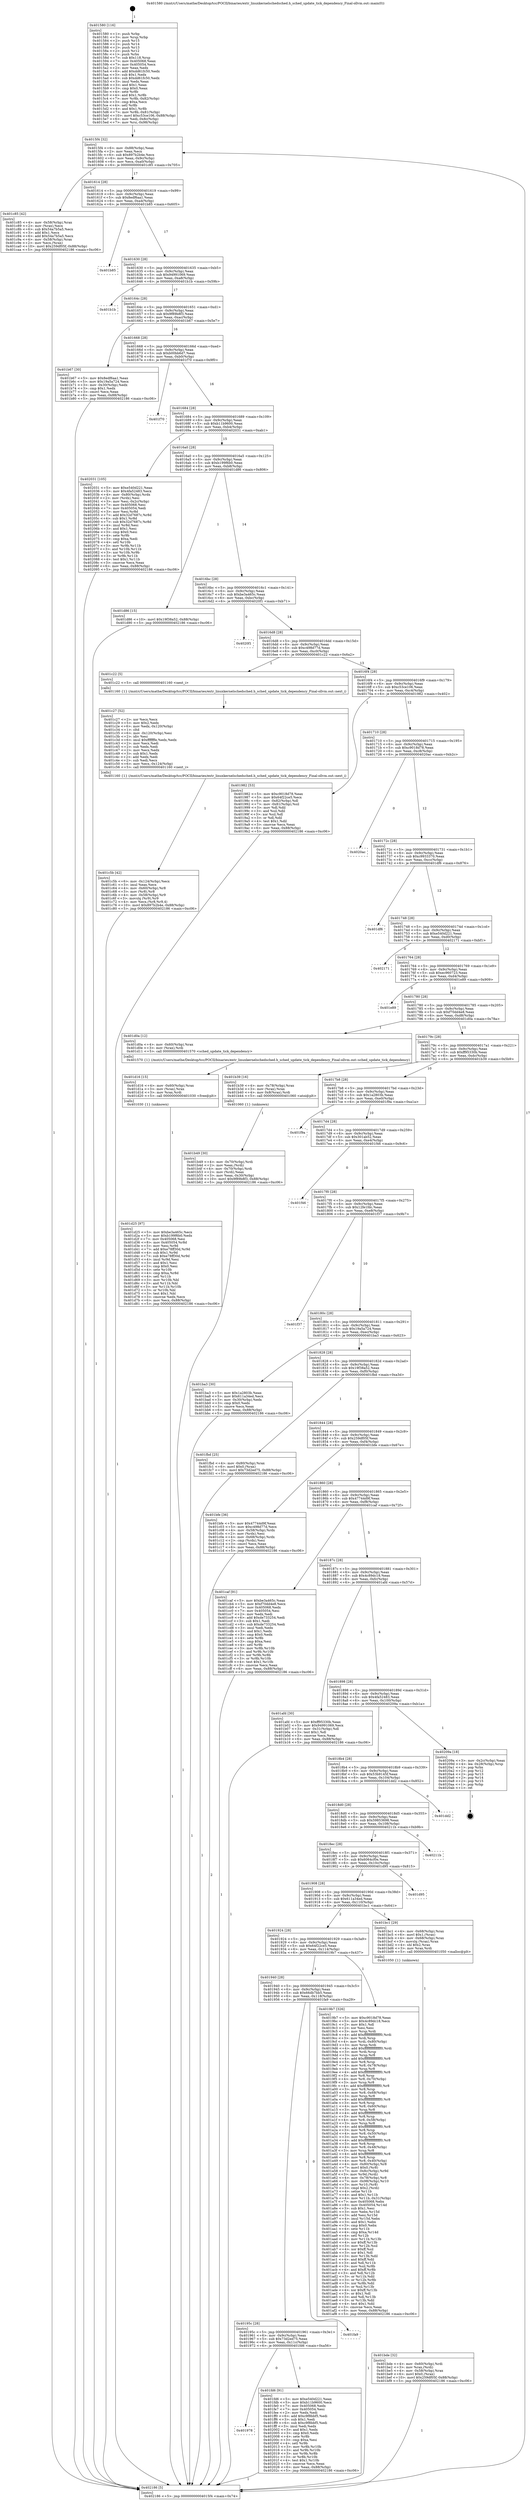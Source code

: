 digraph "0x401580" {
  label = "0x401580 (/mnt/c/Users/mathe/Desktop/tcc/POCII/binaries/extr_linuxkernelschedsched.h_sched_update_tick_dependency_Final-ollvm.out::main(0))"
  labelloc = "t"
  node[shape=record]

  Entry [label="",width=0.3,height=0.3,shape=circle,fillcolor=black,style=filled]
  "0x4015f4" [label="{
     0x4015f4 [32]\l
     | [instrs]\l
     &nbsp;&nbsp;0x4015f4 \<+6\>: mov -0x88(%rbp),%eax\l
     &nbsp;&nbsp;0x4015fa \<+2\>: mov %eax,%ecx\l
     &nbsp;&nbsp;0x4015fc \<+6\>: sub $0x897b2b4e,%ecx\l
     &nbsp;&nbsp;0x401602 \<+6\>: mov %eax,-0x9c(%rbp)\l
     &nbsp;&nbsp;0x401608 \<+6\>: mov %ecx,-0xa0(%rbp)\l
     &nbsp;&nbsp;0x40160e \<+6\>: je 0000000000401c85 \<main+0x705\>\l
  }"]
  "0x401c85" [label="{
     0x401c85 [42]\l
     | [instrs]\l
     &nbsp;&nbsp;0x401c85 \<+4\>: mov -0x58(%rbp),%rax\l
     &nbsp;&nbsp;0x401c89 \<+2\>: mov (%rax),%ecx\l
     &nbsp;&nbsp;0x401c8b \<+6\>: sub $0x54a7b5a5,%ecx\l
     &nbsp;&nbsp;0x401c91 \<+3\>: add $0x1,%ecx\l
     &nbsp;&nbsp;0x401c94 \<+6\>: add $0x54a7b5a5,%ecx\l
     &nbsp;&nbsp;0x401c9a \<+4\>: mov -0x58(%rbp),%rax\l
     &nbsp;&nbsp;0x401c9e \<+2\>: mov %ecx,(%rax)\l
     &nbsp;&nbsp;0x401ca0 \<+10\>: movl $0x259df05f,-0x88(%rbp)\l
     &nbsp;&nbsp;0x401caa \<+5\>: jmp 0000000000402186 \<main+0xc06\>\l
  }"]
  "0x401614" [label="{
     0x401614 [28]\l
     | [instrs]\l
     &nbsp;&nbsp;0x401614 \<+5\>: jmp 0000000000401619 \<main+0x99\>\l
     &nbsp;&nbsp;0x401619 \<+6\>: mov -0x9c(%rbp),%eax\l
     &nbsp;&nbsp;0x40161f \<+5\>: sub $0x8edf6aa1,%eax\l
     &nbsp;&nbsp;0x401624 \<+6\>: mov %eax,-0xa4(%rbp)\l
     &nbsp;&nbsp;0x40162a \<+6\>: je 0000000000401b85 \<main+0x605\>\l
  }"]
  Exit [label="",width=0.3,height=0.3,shape=circle,fillcolor=black,style=filled,peripheries=2]
  "0x401b85" [label="{
     0x401b85\l
  }", style=dashed]
  "0x401630" [label="{
     0x401630 [28]\l
     | [instrs]\l
     &nbsp;&nbsp;0x401630 \<+5\>: jmp 0000000000401635 \<main+0xb5\>\l
     &nbsp;&nbsp;0x401635 \<+6\>: mov -0x9c(%rbp),%eax\l
     &nbsp;&nbsp;0x40163b \<+5\>: sub $0x94991069,%eax\l
     &nbsp;&nbsp;0x401640 \<+6\>: mov %eax,-0xa8(%rbp)\l
     &nbsp;&nbsp;0x401646 \<+6\>: je 0000000000401b1b \<main+0x59b\>\l
  }"]
  "0x401978" [label="{
     0x401978\l
  }", style=dashed]
  "0x401b1b" [label="{
     0x401b1b\l
  }", style=dashed]
  "0x40164c" [label="{
     0x40164c [28]\l
     | [instrs]\l
     &nbsp;&nbsp;0x40164c \<+5\>: jmp 0000000000401651 \<main+0xd1\>\l
     &nbsp;&nbsp;0x401651 \<+6\>: mov -0x9c(%rbp),%eax\l
     &nbsp;&nbsp;0x401657 \<+5\>: sub $0x9f89b8f3,%eax\l
     &nbsp;&nbsp;0x40165c \<+6\>: mov %eax,-0xac(%rbp)\l
     &nbsp;&nbsp;0x401662 \<+6\>: je 0000000000401b67 \<main+0x5e7\>\l
  }"]
  "0x401fd6" [label="{
     0x401fd6 [91]\l
     | [instrs]\l
     &nbsp;&nbsp;0x401fd6 \<+5\>: mov $0xe540d221,%eax\l
     &nbsp;&nbsp;0x401fdb \<+5\>: mov $0xb11b9600,%ecx\l
     &nbsp;&nbsp;0x401fe0 \<+7\>: mov 0x405068,%edx\l
     &nbsp;&nbsp;0x401fe7 \<+7\>: mov 0x405054,%esi\l
     &nbsp;&nbsp;0x401fee \<+2\>: mov %edx,%edi\l
     &nbsp;&nbsp;0x401ff0 \<+6\>: add $0xc9f8bbf5,%edi\l
     &nbsp;&nbsp;0x401ff6 \<+3\>: sub $0x1,%edi\l
     &nbsp;&nbsp;0x401ff9 \<+6\>: sub $0xc9f8bbf5,%edi\l
     &nbsp;&nbsp;0x401fff \<+3\>: imul %edi,%edx\l
     &nbsp;&nbsp;0x402002 \<+3\>: and $0x1,%edx\l
     &nbsp;&nbsp;0x402005 \<+3\>: cmp $0x0,%edx\l
     &nbsp;&nbsp;0x402008 \<+4\>: sete %r8b\l
     &nbsp;&nbsp;0x40200c \<+3\>: cmp $0xa,%esi\l
     &nbsp;&nbsp;0x40200f \<+4\>: setl %r9b\l
     &nbsp;&nbsp;0x402013 \<+3\>: mov %r8b,%r10b\l
     &nbsp;&nbsp;0x402016 \<+3\>: and %r9b,%r10b\l
     &nbsp;&nbsp;0x402019 \<+3\>: xor %r9b,%r8b\l
     &nbsp;&nbsp;0x40201c \<+3\>: or %r8b,%r10b\l
     &nbsp;&nbsp;0x40201f \<+4\>: test $0x1,%r10b\l
     &nbsp;&nbsp;0x402023 \<+3\>: cmovne %ecx,%eax\l
     &nbsp;&nbsp;0x402026 \<+6\>: mov %eax,-0x88(%rbp)\l
     &nbsp;&nbsp;0x40202c \<+5\>: jmp 0000000000402186 \<main+0xc06\>\l
  }"]
  "0x401b67" [label="{
     0x401b67 [30]\l
     | [instrs]\l
     &nbsp;&nbsp;0x401b67 \<+5\>: mov $0x8edf6aa1,%eax\l
     &nbsp;&nbsp;0x401b6c \<+5\>: mov $0x19a5a724,%ecx\l
     &nbsp;&nbsp;0x401b71 \<+3\>: mov -0x30(%rbp),%edx\l
     &nbsp;&nbsp;0x401b74 \<+3\>: cmp $0x1,%edx\l
     &nbsp;&nbsp;0x401b77 \<+3\>: cmovl %ecx,%eax\l
     &nbsp;&nbsp;0x401b7a \<+6\>: mov %eax,-0x88(%rbp)\l
     &nbsp;&nbsp;0x401b80 \<+5\>: jmp 0000000000402186 \<main+0xc06\>\l
  }"]
  "0x401668" [label="{
     0x401668 [28]\l
     | [instrs]\l
     &nbsp;&nbsp;0x401668 \<+5\>: jmp 000000000040166d \<main+0xed\>\l
     &nbsp;&nbsp;0x40166d \<+6\>: mov -0x9c(%rbp),%eax\l
     &nbsp;&nbsp;0x401673 \<+5\>: sub $0xb00bb6d7,%eax\l
     &nbsp;&nbsp;0x401678 \<+6\>: mov %eax,-0xb0(%rbp)\l
     &nbsp;&nbsp;0x40167e \<+6\>: je 0000000000401f70 \<main+0x9f0\>\l
  }"]
  "0x40195c" [label="{
     0x40195c [28]\l
     | [instrs]\l
     &nbsp;&nbsp;0x40195c \<+5\>: jmp 0000000000401961 \<main+0x3e1\>\l
     &nbsp;&nbsp;0x401961 \<+6\>: mov -0x9c(%rbp),%eax\l
     &nbsp;&nbsp;0x401967 \<+5\>: sub $0x73d2ed75,%eax\l
     &nbsp;&nbsp;0x40196c \<+6\>: mov %eax,-0x11c(%rbp)\l
     &nbsp;&nbsp;0x401972 \<+6\>: je 0000000000401fd6 \<main+0xa56\>\l
  }"]
  "0x401f70" [label="{
     0x401f70\l
  }", style=dashed]
  "0x401684" [label="{
     0x401684 [28]\l
     | [instrs]\l
     &nbsp;&nbsp;0x401684 \<+5\>: jmp 0000000000401689 \<main+0x109\>\l
     &nbsp;&nbsp;0x401689 \<+6\>: mov -0x9c(%rbp),%eax\l
     &nbsp;&nbsp;0x40168f \<+5\>: sub $0xb11b9600,%eax\l
     &nbsp;&nbsp;0x401694 \<+6\>: mov %eax,-0xb4(%rbp)\l
     &nbsp;&nbsp;0x40169a \<+6\>: je 0000000000402031 \<main+0xab1\>\l
  }"]
  "0x401fa9" [label="{
     0x401fa9\l
  }", style=dashed]
  "0x402031" [label="{
     0x402031 [105]\l
     | [instrs]\l
     &nbsp;&nbsp;0x402031 \<+5\>: mov $0xe540d221,%eax\l
     &nbsp;&nbsp;0x402036 \<+5\>: mov $0x4fa52483,%ecx\l
     &nbsp;&nbsp;0x40203b \<+4\>: mov -0x80(%rbp),%rdx\l
     &nbsp;&nbsp;0x40203f \<+2\>: mov (%rdx),%esi\l
     &nbsp;&nbsp;0x402041 \<+3\>: mov %esi,-0x2c(%rbp)\l
     &nbsp;&nbsp;0x402044 \<+7\>: mov 0x405068,%esi\l
     &nbsp;&nbsp;0x40204b \<+7\>: mov 0x405054,%edi\l
     &nbsp;&nbsp;0x402052 \<+3\>: mov %esi,%r8d\l
     &nbsp;&nbsp;0x402055 \<+7\>: add $0x32d7687c,%r8d\l
     &nbsp;&nbsp;0x40205c \<+4\>: sub $0x1,%r8d\l
     &nbsp;&nbsp;0x402060 \<+7\>: sub $0x32d7687c,%r8d\l
     &nbsp;&nbsp;0x402067 \<+4\>: imul %r8d,%esi\l
     &nbsp;&nbsp;0x40206b \<+3\>: and $0x1,%esi\l
     &nbsp;&nbsp;0x40206e \<+3\>: cmp $0x0,%esi\l
     &nbsp;&nbsp;0x402071 \<+4\>: sete %r9b\l
     &nbsp;&nbsp;0x402075 \<+3\>: cmp $0xa,%edi\l
     &nbsp;&nbsp;0x402078 \<+4\>: setl %r10b\l
     &nbsp;&nbsp;0x40207c \<+3\>: mov %r9b,%r11b\l
     &nbsp;&nbsp;0x40207f \<+3\>: and %r10b,%r11b\l
     &nbsp;&nbsp;0x402082 \<+3\>: xor %r10b,%r9b\l
     &nbsp;&nbsp;0x402085 \<+3\>: or %r9b,%r11b\l
     &nbsp;&nbsp;0x402088 \<+4\>: test $0x1,%r11b\l
     &nbsp;&nbsp;0x40208c \<+3\>: cmovne %ecx,%eax\l
     &nbsp;&nbsp;0x40208f \<+6\>: mov %eax,-0x88(%rbp)\l
     &nbsp;&nbsp;0x402095 \<+5\>: jmp 0000000000402186 \<main+0xc06\>\l
  }"]
  "0x4016a0" [label="{
     0x4016a0 [28]\l
     | [instrs]\l
     &nbsp;&nbsp;0x4016a0 \<+5\>: jmp 00000000004016a5 \<main+0x125\>\l
     &nbsp;&nbsp;0x4016a5 \<+6\>: mov -0x9c(%rbp),%eax\l
     &nbsp;&nbsp;0x4016ab \<+5\>: sub $0xb199f6b0,%eax\l
     &nbsp;&nbsp;0x4016b0 \<+6\>: mov %eax,-0xb8(%rbp)\l
     &nbsp;&nbsp;0x4016b6 \<+6\>: je 0000000000401d86 \<main+0x806\>\l
  }"]
  "0x401d25" [label="{
     0x401d25 [97]\l
     | [instrs]\l
     &nbsp;&nbsp;0x401d25 \<+5\>: mov $0xbe3a465c,%ecx\l
     &nbsp;&nbsp;0x401d2a \<+5\>: mov $0xb199f6b0,%edx\l
     &nbsp;&nbsp;0x401d2f \<+7\>: mov 0x405068,%esi\l
     &nbsp;&nbsp;0x401d36 \<+8\>: mov 0x405054,%r8d\l
     &nbsp;&nbsp;0x401d3e \<+3\>: mov %esi,%r9d\l
     &nbsp;&nbsp;0x401d41 \<+7\>: add $0xe78ff30d,%r9d\l
     &nbsp;&nbsp;0x401d48 \<+4\>: sub $0x1,%r9d\l
     &nbsp;&nbsp;0x401d4c \<+7\>: sub $0xe78ff30d,%r9d\l
     &nbsp;&nbsp;0x401d53 \<+4\>: imul %r9d,%esi\l
     &nbsp;&nbsp;0x401d57 \<+3\>: and $0x1,%esi\l
     &nbsp;&nbsp;0x401d5a \<+3\>: cmp $0x0,%esi\l
     &nbsp;&nbsp;0x401d5d \<+4\>: sete %r10b\l
     &nbsp;&nbsp;0x401d61 \<+4\>: cmp $0xa,%r8d\l
     &nbsp;&nbsp;0x401d65 \<+4\>: setl %r11b\l
     &nbsp;&nbsp;0x401d69 \<+3\>: mov %r10b,%bl\l
     &nbsp;&nbsp;0x401d6c \<+3\>: and %r11b,%bl\l
     &nbsp;&nbsp;0x401d6f \<+3\>: xor %r11b,%r10b\l
     &nbsp;&nbsp;0x401d72 \<+3\>: or %r10b,%bl\l
     &nbsp;&nbsp;0x401d75 \<+3\>: test $0x1,%bl\l
     &nbsp;&nbsp;0x401d78 \<+3\>: cmovne %edx,%ecx\l
     &nbsp;&nbsp;0x401d7b \<+6\>: mov %ecx,-0x88(%rbp)\l
     &nbsp;&nbsp;0x401d81 \<+5\>: jmp 0000000000402186 \<main+0xc06\>\l
  }"]
  "0x401d86" [label="{
     0x401d86 [15]\l
     | [instrs]\l
     &nbsp;&nbsp;0x401d86 \<+10\>: movl $0x19f38a52,-0x88(%rbp)\l
     &nbsp;&nbsp;0x401d90 \<+5\>: jmp 0000000000402186 \<main+0xc06\>\l
  }"]
  "0x4016bc" [label="{
     0x4016bc [28]\l
     | [instrs]\l
     &nbsp;&nbsp;0x4016bc \<+5\>: jmp 00000000004016c1 \<main+0x141\>\l
     &nbsp;&nbsp;0x4016c1 \<+6\>: mov -0x9c(%rbp),%eax\l
     &nbsp;&nbsp;0x4016c7 \<+5\>: sub $0xbe3a465c,%eax\l
     &nbsp;&nbsp;0x4016cc \<+6\>: mov %eax,-0xbc(%rbp)\l
     &nbsp;&nbsp;0x4016d2 \<+6\>: je 00000000004020f1 \<main+0xb71\>\l
  }"]
  "0x401d16" [label="{
     0x401d16 [15]\l
     | [instrs]\l
     &nbsp;&nbsp;0x401d16 \<+4\>: mov -0x60(%rbp),%rax\l
     &nbsp;&nbsp;0x401d1a \<+3\>: mov (%rax),%rax\l
     &nbsp;&nbsp;0x401d1d \<+3\>: mov %rax,%rdi\l
     &nbsp;&nbsp;0x401d20 \<+5\>: call 0000000000401030 \<free@plt\>\l
     | [calls]\l
     &nbsp;&nbsp;0x401030 \{1\} (unknown)\l
  }"]
  "0x4020f1" [label="{
     0x4020f1\l
  }", style=dashed]
  "0x4016d8" [label="{
     0x4016d8 [28]\l
     | [instrs]\l
     &nbsp;&nbsp;0x4016d8 \<+5\>: jmp 00000000004016dd \<main+0x15d\>\l
     &nbsp;&nbsp;0x4016dd \<+6\>: mov -0x9c(%rbp),%eax\l
     &nbsp;&nbsp;0x4016e3 \<+5\>: sub $0xc498d77d,%eax\l
     &nbsp;&nbsp;0x4016e8 \<+6\>: mov %eax,-0xc0(%rbp)\l
     &nbsp;&nbsp;0x4016ee \<+6\>: je 0000000000401c22 \<main+0x6a2\>\l
  }"]
  "0x401c5b" [label="{
     0x401c5b [42]\l
     | [instrs]\l
     &nbsp;&nbsp;0x401c5b \<+6\>: mov -0x124(%rbp),%ecx\l
     &nbsp;&nbsp;0x401c61 \<+3\>: imul %eax,%ecx\l
     &nbsp;&nbsp;0x401c64 \<+4\>: mov -0x60(%rbp),%r8\l
     &nbsp;&nbsp;0x401c68 \<+3\>: mov (%r8),%r8\l
     &nbsp;&nbsp;0x401c6b \<+4\>: mov -0x58(%rbp),%r9\l
     &nbsp;&nbsp;0x401c6f \<+3\>: movslq (%r9),%r9\l
     &nbsp;&nbsp;0x401c72 \<+4\>: mov %ecx,(%r8,%r9,4)\l
     &nbsp;&nbsp;0x401c76 \<+10\>: movl $0x897b2b4e,-0x88(%rbp)\l
     &nbsp;&nbsp;0x401c80 \<+5\>: jmp 0000000000402186 \<main+0xc06\>\l
  }"]
  "0x401c22" [label="{
     0x401c22 [5]\l
     | [instrs]\l
     &nbsp;&nbsp;0x401c22 \<+5\>: call 0000000000401160 \<next_i\>\l
     | [calls]\l
     &nbsp;&nbsp;0x401160 \{1\} (/mnt/c/Users/mathe/Desktop/tcc/POCII/binaries/extr_linuxkernelschedsched.h_sched_update_tick_dependency_Final-ollvm.out::next_i)\l
  }"]
  "0x4016f4" [label="{
     0x4016f4 [28]\l
     | [instrs]\l
     &nbsp;&nbsp;0x4016f4 \<+5\>: jmp 00000000004016f9 \<main+0x179\>\l
     &nbsp;&nbsp;0x4016f9 \<+6\>: mov -0x9c(%rbp),%eax\l
     &nbsp;&nbsp;0x4016ff \<+5\>: sub $0xc53ce106,%eax\l
     &nbsp;&nbsp;0x401704 \<+6\>: mov %eax,-0xc4(%rbp)\l
     &nbsp;&nbsp;0x40170a \<+6\>: je 0000000000401982 \<main+0x402\>\l
  }"]
  "0x401c27" [label="{
     0x401c27 [52]\l
     | [instrs]\l
     &nbsp;&nbsp;0x401c27 \<+2\>: xor %ecx,%ecx\l
     &nbsp;&nbsp;0x401c29 \<+5\>: mov $0x2,%edx\l
     &nbsp;&nbsp;0x401c2e \<+6\>: mov %edx,-0x120(%rbp)\l
     &nbsp;&nbsp;0x401c34 \<+1\>: cltd\l
     &nbsp;&nbsp;0x401c35 \<+6\>: mov -0x120(%rbp),%esi\l
     &nbsp;&nbsp;0x401c3b \<+2\>: idiv %esi\l
     &nbsp;&nbsp;0x401c3d \<+6\>: imul $0xfffffffe,%edx,%edx\l
     &nbsp;&nbsp;0x401c43 \<+2\>: mov %ecx,%edi\l
     &nbsp;&nbsp;0x401c45 \<+2\>: sub %edx,%edi\l
     &nbsp;&nbsp;0x401c47 \<+2\>: mov %ecx,%edx\l
     &nbsp;&nbsp;0x401c49 \<+3\>: sub $0x1,%edx\l
     &nbsp;&nbsp;0x401c4c \<+2\>: add %edx,%edi\l
     &nbsp;&nbsp;0x401c4e \<+2\>: sub %edi,%ecx\l
     &nbsp;&nbsp;0x401c50 \<+6\>: mov %ecx,-0x124(%rbp)\l
     &nbsp;&nbsp;0x401c56 \<+5\>: call 0000000000401160 \<next_i\>\l
     | [calls]\l
     &nbsp;&nbsp;0x401160 \{1\} (/mnt/c/Users/mathe/Desktop/tcc/POCII/binaries/extr_linuxkernelschedsched.h_sched_update_tick_dependency_Final-ollvm.out::next_i)\l
  }"]
  "0x401982" [label="{
     0x401982 [53]\l
     | [instrs]\l
     &nbsp;&nbsp;0x401982 \<+5\>: mov $0xc9018d78,%eax\l
     &nbsp;&nbsp;0x401987 \<+5\>: mov $0x64f22ce5,%ecx\l
     &nbsp;&nbsp;0x40198c \<+6\>: mov -0x82(%rbp),%dl\l
     &nbsp;&nbsp;0x401992 \<+7\>: mov -0x81(%rbp),%sil\l
     &nbsp;&nbsp;0x401999 \<+3\>: mov %dl,%dil\l
     &nbsp;&nbsp;0x40199c \<+3\>: and %sil,%dil\l
     &nbsp;&nbsp;0x40199f \<+3\>: xor %sil,%dl\l
     &nbsp;&nbsp;0x4019a2 \<+3\>: or %dl,%dil\l
     &nbsp;&nbsp;0x4019a5 \<+4\>: test $0x1,%dil\l
     &nbsp;&nbsp;0x4019a9 \<+3\>: cmovne %ecx,%eax\l
     &nbsp;&nbsp;0x4019ac \<+6\>: mov %eax,-0x88(%rbp)\l
     &nbsp;&nbsp;0x4019b2 \<+5\>: jmp 0000000000402186 \<main+0xc06\>\l
  }"]
  "0x401710" [label="{
     0x401710 [28]\l
     | [instrs]\l
     &nbsp;&nbsp;0x401710 \<+5\>: jmp 0000000000401715 \<main+0x195\>\l
     &nbsp;&nbsp;0x401715 \<+6\>: mov -0x9c(%rbp),%eax\l
     &nbsp;&nbsp;0x40171b \<+5\>: sub $0xc9018d78,%eax\l
     &nbsp;&nbsp;0x401720 \<+6\>: mov %eax,-0xc8(%rbp)\l
     &nbsp;&nbsp;0x401726 \<+6\>: je 00000000004020ac \<main+0xb2c\>\l
  }"]
  "0x402186" [label="{
     0x402186 [5]\l
     | [instrs]\l
     &nbsp;&nbsp;0x402186 \<+5\>: jmp 00000000004015f4 \<main+0x74\>\l
  }"]
  "0x401580" [label="{
     0x401580 [116]\l
     | [instrs]\l
     &nbsp;&nbsp;0x401580 \<+1\>: push %rbp\l
     &nbsp;&nbsp;0x401581 \<+3\>: mov %rsp,%rbp\l
     &nbsp;&nbsp;0x401584 \<+2\>: push %r15\l
     &nbsp;&nbsp;0x401586 \<+2\>: push %r14\l
     &nbsp;&nbsp;0x401588 \<+2\>: push %r13\l
     &nbsp;&nbsp;0x40158a \<+2\>: push %r12\l
     &nbsp;&nbsp;0x40158c \<+1\>: push %rbx\l
     &nbsp;&nbsp;0x40158d \<+7\>: sub $0x118,%rsp\l
     &nbsp;&nbsp;0x401594 \<+7\>: mov 0x405068,%eax\l
     &nbsp;&nbsp;0x40159b \<+7\>: mov 0x405054,%ecx\l
     &nbsp;&nbsp;0x4015a2 \<+2\>: mov %eax,%edx\l
     &nbsp;&nbsp;0x4015a4 \<+6\>: add $0xdd61fc50,%edx\l
     &nbsp;&nbsp;0x4015aa \<+3\>: sub $0x1,%edx\l
     &nbsp;&nbsp;0x4015ad \<+6\>: sub $0xdd61fc50,%edx\l
     &nbsp;&nbsp;0x4015b3 \<+3\>: imul %edx,%eax\l
     &nbsp;&nbsp;0x4015b6 \<+3\>: and $0x1,%eax\l
     &nbsp;&nbsp;0x4015b9 \<+3\>: cmp $0x0,%eax\l
     &nbsp;&nbsp;0x4015bc \<+4\>: sete %r8b\l
     &nbsp;&nbsp;0x4015c0 \<+4\>: and $0x1,%r8b\l
     &nbsp;&nbsp;0x4015c4 \<+7\>: mov %r8b,-0x82(%rbp)\l
     &nbsp;&nbsp;0x4015cb \<+3\>: cmp $0xa,%ecx\l
     &nbsp;&nbsp;0x4015ce \<+4\>: setl %r8b\l
     &nbsp;&nbsp;0x4015d2 \<+4\>: and $0x1,%r8b\l
     &nbsp;&nbsp;0x4015d6 \<+7\>: mov %r8b,-0x81(%rbp)\l
     &nbsp;&nbsp;0x4015dd \<+10\>: movl $0xc53ce106,-0x88(%rbp)\l
     &nbsp;&nbsp;0x4015e7 \<+6\>: mov %edi,-0x8c(%rbp)\l
     &nbsp;&nbsp;0x4015ed \<+7\>: mov %rsi,-0x98(%rbp)\l
  }"]
  "0x401bde" [label="{
     0x401bde [32]\l
     | [instrs]\l
     &nbsp;&nbsp;0x401bde \<+4\>: mov -0x60(%rbp),%rdi\l
     &nbsp;&nbsp;0x401be2 \<+3\>: mov %rax,(%rdi)\l
     &nbsp;&nbsp;0x401be5 \<+4\>: mov -0x58(%rbp),%rax\l
     &nbsp;&nbsp;0x401be9 \<+6\>: movl $0x0,(%rax)\l
     &nbsp;&nbsp;0x401bef \<+10\>: movl $0x259df05f,-0x88(%rbp)\l
     &nbsp;&nbsp;0x401bf9 \<+5\>: jmp 0000000000402186 \<main+0xc06\>\l
  }"]
  "0x4020ac" [label="{
     0x4020ac\l
  }", style=dashed]
  "0x40172c" [label="{
     0x40172c [28]\l
     | [instrs]\l
     &nbsp;&nbsp;0x40172c \<+5\>: jmp 0000000000401731 \<main+0x1b1\>\l
     &nbsp;&nbsp;0x401731 \<+6\>: mov -0x9c(%rbp),%eax\l
     &nbsp;&nbsp;0x401737 \<+5\>: sub $0xc9933370,%eax\l
     &nbsp;&nbsp;0x40173c \<+6\>: mov %eax,-0xcc(%rbp)\l
     &nbsp;&nbsp;0x401742 \<+6\>: je 0000000000401df6 \<main+0x876\>\l
  }"]
  "0x401b49" [label="{
     0x401b49 [30]\l
     | [instrs]\l
     &nbsp;&nbsp;0x401b49 \<+4\>: mov -0x70(%rbp),%rdi\l
     &nbsp;&nbsp;0x401b4d \<+2\>: mov %eax,(%rdi)\l
     &nbsp;&nbsp;0x401b4f \<+4\>: mov -0x70(%rbp),%rdi\l
     &nbsp;&nbsp;0x401b53 \<+2\>: mov (%rdi),%eax\l
     &nbsp;&nbsp;0x401b55 \<+3\>: mov %eax,-0x30(%rbp)\l
     &nbsp;&nbsp;0x401b58 \<+10\>: movl $0x9f89b8f3,-0x88(%rbp)\l
     &nbsp;&nbsp;0x401b62 \<+5\>: jmp 0000000000402186 \<main+0xc06\>\l
  }"]
  "0x401df6" [label="{
     0x401df6\l
  }", style=dashed]
  "0x401748" [label="{
     0x401748 [28]\l
     | [instrs]\l
     &nbsp;&nbsp;0x401748 \<+5\>: jmp 000000000040174d \<main+0x1cd\>\l
     &nbsp;&nbsp;0x40174d \<+6\>: mov -0x9c(%rbp),%eax\l
     &nbsp;&nbsp;0x401753 \<+5\>: sub $0xe540d221,%eax\l
     &nbsp;&nbsp;0x401758 \<+6\>: mov %eax,-0xd0(%rbp)\l
     &nbsp;&nbsp;0x40175e \<+6\>: je 0000000000402171 \<main+0xbf1\>\l
  }"]
  "0x401940" [label="{
     0x401940 [28]\l
     | [instrs]\l
     &nbsp;&nbsp;0x401940 \<+5\>: jmp 0000000000401945 \<main+0x3c5\>\l
     &nbsp;&nbsp;0x401945 \<+6\>: mov -0x9c(%rbp),%eax\l
     &nbsp;&nbsp;0x40194b \<+5\>: sub $0x66db7bb5,%eax\l
     &nbsp;&nbsp;0x401950 \<+6\>: mov %eax,-0x118(%rbp)\l
     &nbsp;&nbsp;0x401956 \<+6\>: je 0000000000401fa9 \<main+0xa29\>\l
  }"]
  "0x402171" [label="{
     0x402171\l
  }", style=dashed]
  "0x401764" [label="{
     0x401764 [28]\l
     | [instrs]\l
     &nbsp;&nbsp;0x401764 \<+5\>: jmp 0000000000401769 \<main+0x1e9\>\l
     &nbsp;&nbsp;0x401769 \<+6\>: mov -0x9c(%rbp),%eax\l
     &nbsp;&nbsp;0x40176f \<+5\>: sub $0xec960723,%eax\l
     &nbsp;&nbsp;0x401774 \<+6\>: mov %eax,-0xd4(%rbp)\l
     &nbsp;&nbsp;0x40177a \<+6\>: je 0000000000401e89 \<main+0x909\>\l
  }"]
  "0x4019b7" [label="{
     0x4019b7 [326]\l
     | [instrs]\l
     &nbsp;&nbsp;0x4019b7 \<+5\>: mov $0xc9018d78,%eax\l
     &nbsp;&nbsp;0x4019bc \<+5\>: mov $0x4c89dc18,%ecx\l
     &nbsp;&nbsp;0x4019c1 \<+2\>: mov $0x1,%dl\l
     &nbsp;&nbsp;0x4019c3 \<+2\>: xor %esi,%esi\l
     &nbsp;&nbsp;0x4019c5 \<+3\>: mov %rsp,%rdi\l
     &nbsp;&nbsp;0x4019c8 \<+4\>: add $0xfffffffffffffff0,%rdi\l
     &nbsp;&nbsp;0x4019cc \<+3\>: mov %rdi,%rsp\l
     &nbsp;&nbsp;0x4019cf \<+4\>: mov %rdi,-0x80(%rbp)\l
     &nbsp;&nbsp;0x4019d3 \<+3\>: mov %rsp,%rdi\l
     &nbsp;&nbsp;0x4019d6 \<+4\>: add $0xfffffffffffffff0,%rdi\l
     &nbsp;&nbsp;0x4019da \<+3\>: mov %rdi,%rsp\l
     &nbsp;&nbsp;0x4019dd \<+3\>: mov %rsp,%r8\l
     &nbsp;&nbsp;0x4019e0 \<+4\>: add $0xfffffffffffffff0,%r8\l
     &nbsp;&nbsp;0x4019e4 \<+3\>: mov %r8,%rsp\l
     &nbsp;&nbsp;0x4019e7 \<+4\>: mov %r8,-0x78(%rbp)\l
     &nbsp;&nbsp;0x4019eb \<+3\>: mov %rsp,%r8\l
     &nbsp;&nbsp;0x4019ee \<+4\>: add $0xfffffffffffffff0,%r8\l
     &nbsp;&nbsp;0x4019f2 \<+3\>: mov %r8,%rsp\l
     &nbsp;&nbsp;0x4019f5 \<+4\>: mov %r8,-0x70(%rbp)\l
     &nbsp;&nbsp;0x4019f9 \<+3\>: mov %rsp,%r8\l
     &nbsp;&nbsp;0x4019fc \<+4\>: add $0xfffffffffffffff0,%r8\l
     &nbsp;&nbsp;0x401a00 \<+3\>: mov %r8,%rsp\l
     &nbsp;&nbsp;0x401a03 \<+4\>: mov %r8,-0x68(%rbp)\l
     &nbsp;&nbsp;0x401a07 \<+3\>: mov %rsp,%r8\l
     &nbsp;&nbsp;0x401a0a \<+4\>: add $0xfffffffffffffff0,%r8\l
     &nbsp;&nbsp;0x401a0e \<+3\>: mov %r8,%rsp\l
     &nbsp;&nbsp;0x401a11 \<+4\>: mov %r8,-0x60(%rbp)\l
     &nbsp;&nbsp;0x401a15 \<+3\>: mov %rsp,%r8\l
     &nbsp;&nbsp;0x401a18 \<+4\>: add $0xfffffffffffffff0,%r8\l
     &nbsp;&nbsp;0x401a1c \<+3\>: mov %r8,%rsp\l
     &nbsp;&nbsp;0x401a1f \<+4\>: mov %r8,-0x58(%rbp)\l
     &nbsp;&nbsp;0x401a23 \<+3\>: mov %rsp,%r8\l
     &nbsp;&nbsp;0x401a26 \<+4\>: add $0xfffffffffffffff0,%r8\l
     &nbsp;&nbsp;0x401a2a \<+3\>: mov %r8,%rsp\l
     &nbsp;&nbsp;0x401a2d \<+4\>: mov %r8,-0x50(%rbp)\l
     &nbsp;&nbsp;0x401a31 \<+3\>: mov %rsp,%r8\l
     &nbsp;&nbsp;0x401a34 \<+4\>: add $0xfffffffffffffff0,%r8\l
     &nbsp;&nbsp;0x401a38 \<+3\>: mov %r8,%rsp\l
     &nbsp;&nbsp;0x401a3b \<+4\>: mov %r8,-0x48(%rbp)\l
     &nbsp;&nbsp;0x401a3f \<+3\>: mov %rsp,%r8\l
     &nbsp;&nbsp;0x401a42 \<+4\>: add $0xfffffffffffffff0,%r8\l
     &nbsp;&nbsp;0x401a46 \<+3\>: mov %r8,%rsp\l
     &nbsp;&nbsp;0x401a49 \<+4\>: mov %r8,-0x40(%rbp)\l
     &nbsp;&nbsp;0x401a4d \<+4\>: mov -0x80(%rbp),%r8\l
     &nbsp;&nbsp;0x401a51 \<+7\>: movl $0x0,(%r8)\l
     &nbsp;&nbsp;0x401a58 \<+7\>: mov -0x8c(%rbp),%r9d\l
     &nbsp;&nbsp;0x401a5f \<+3\>: mov %r9d,(%rdi)\l
     &nbsp;&nbsp;0x401a62 \<+4\>: mov -0x78(%rbp),%r8\l
     &nbsp;&nbsp;0x401a66 \<+7\>: mov -0x98(%rbp),%r10\l
     &nbsp;&nbsp;0x401a6d \<+3\>: mov %r10,(%r8)\l
     &nbsp;&nbsp;0x401a70 \<+3\>: cmpl $0x2,(%rdi)\l
     &nbsp;&nbsp;0x401a73 \<+4\>: setne %r11b\l
     &nbsp;&nbsp;0x401a77 \<+4\>: and $0x1,%r11b\l
     &nbsp;&nbsp;0x401a7b \<+4\>: mov %r11b,-0x31(%rbp)\l
     &nbsp;&nbsp;0x401a7f \<+7\>: mov 0x405068,%ebx\l
     &nbsp;&nbsp;0x401a86 \<+8\>: mov 0x405054,%r14d\l
     &nbsp;&nbsp;0x401a8e \<+3\>: sub $0x1,%esi\l
     &nbsp;&nbsp;0x401a91 \<+3\>: mov %ebx,%r15d\l
     &nbsp;&nbsp;0x401a94 \<+3\>: add %esi,%r15d\l
     &nbsp;&nbsp;0x401a97 \<+4\>: imul %r15d,%ebx\l
     &nbsp;&nbsp;0x401a9b \<+3\>: and $0x1,%ebx\l
     &nbsp;&nbsp;0x401a9e \<+3\>: cmp $0x0,%ebx\l
     &nbsp;&nbsp;0x401aa1 \<+4\>: sete %r11b\l
     &nbsp;&nbsp;0x401aa5 \<+4\>: cmp $0xa,%r14d\l
     &nbsp;&nbsp;0x401aa9 \<+4\>: setl %r12b\l
     &nbsp;&nbsp;0x401aad \<+3\>: mov %r11b,%r13b\l
     &nbsp;&nbsp;0x401ab0 \<+4\>: xor $0xff,%r13b\l
     &nbsp;&nbsp;0x401ab4 \<+3\>: mov %r12b,%sil\l
     &nbsp;&nbsp;0x401ab7 \<+4\>: xor $0xff,%sil\l
     &nbsp;&nbsp;0x401abb \<+3\>: xor $0x1,%dl\l
     &nbsp;&nbsp;0x401abe \<+3\>: mov %r13b,%dil\l
     &nbsp;&nbsp;0x401ac1 \<+4\>: and $0xff,%dil\l
     &nbsp;&nbsp;0x401ac5 \<+3\>: and %dl,%r11b\l
     &nbsp;&nbsp;0x401ac8 \<+3\>: mov %sil,%r8b\l
     &nbsp;&nbsp;0x401acb \<+4\>: and $0xff,%r8b\l
     &nbsp;&nbsp;0x401acf \<+3\>: and %dl,%r12b\l
     &nbsp;&nbsp;0x401ad2 \<+3\>: or %r11b,%dil\l
     &nbsp;&nbsp;0x401ad5 \<+3\>: or %r12b,%r8b\l
     &nbsp;&nbsp;0x401ad8 \<+3\>: xor %r8b,%dil\l
     &nbsp;&nbsp;0x401adb \<+3\>: or %sil,%r13b\l
     &nbsp;&nbsp;0x401ade \<+4\>: xor $0xff,%r13b\l
     &nbsp;&nbsp;0x401ae2 \<+3\>: or $0x1,%dl\l
     &nbsp;&nbsp;0x401ae5 \<+3\>: and %dl,%r13b\l
     &nbsp;&nbsp;0x401ae8 \<+3\>: or %r13b,%dil\l
     &nbsp;&nbsp;0x401aeb \<+4\>: test $0x1,%dil\l
     &nbsp;&nbsp;0x401aef \<+3\>: cmovne %ecx,%eax\l
     &nbsp;&nbsp;0x401af2 \<+6\>: mov %eax,-0x88(%rbp)\l
     &nbsp;&nbsp;0x401af8 \<+5\>: jmp 0000000000402186 \<main+0xc06\>\l
  }"]
  "0x401e89" [label="{
     0x401e89\l
  }", style=dashed]
  "0x401780" [label="{
     0x401780 [28]\l
     | [instrs]\l
     &nbsp;&nbsp;0x401780 \<+5\>: jmp 0000000000401785 \<main+0x205\>\l
     &nbsp;&nbsp;0x401785 \<+6\>: mov -0x9c(%rbp),%eax\l
     &nbsp;&nbsp;0x40178b \<+5\>: sub $0xf70dd4e8,%eax\l
     &nbsp;&nbsp;0x401790 \<+6\>: mov %eax,-0xd8(%rbp)\l
     &nbsp;&nbsp;0x401796 \<+6\>: je 0000000000401d0a \<main+0x78a\>\l
  }"]
  "0x401924" [label="{
     0x401924 [28]\l
     | [instrs]\l
     &nbsp;&nbsp;0x401924 \<+5\>: jmp 0000000000401929 \<main+0x3a9\>\l
     &nbsp;&nbsp;0x401929 \<+6\>: mov -0x9c(%rbp),%eax\l
     &nbsp;&nbsp;0x40192f \<+5\>: sub $0x64f22ce5,%eax\l
     &nbsp;&nbsp;0x401934 \<+6\>: mov %eax,-0x114(%rbp)\l
     &nbsp;&nbsp;0x40193a \<+6\>: je 00000000004019b7 \<main+0x437\>\l
  }"]
  "0x401d0a" [label="{
     0x401d0a [12]\l
     | [instrs]\l
     &nbsp;&nbsp;0x401d0a \<+4\>: mov -0x60(%rbp),%rax\l
     &nbsp;&nbsp;0x401d0e \<+3\>: mov (%rax),%rdi\l
     &nbsp;&nbsp;0x401d11 \<+5\>: call 0000000000401570 \<sched_update_tick_dependency\>\l
     | [calls]\l
     &nbsp;&nbsp;0x401570 \{1\} (/mnt/c/Users/mathe/Desktop/tcc/POCII/binaries/extr_linuxkernelschedsched.h_sched_update_tick_dependency_Final-ollvm.out::sched_update_tick_dependency)\l
  }"]
  "0x40179c" [label="{
     0x40179c [28]\l
     | [instrs]\l
     &nbsp;&nbsp;0x40179c \<+5\>: jmp 00000000004017a1 \<main+0x221\>\l
     &nbsp;&nbsp;0x4017a1 \<+6\>: mov -0x9c(%rbp),%eax\l
     &nbsp;&nbsp;0x4017a7 \<+5\>: sub $0xff95330b,%eax\l
     &nbsp;&nbsp;0x4017ac \<+6\>: mov %eax,-0xdc(%rbp)\l
     &nbsp;&nbsp;0x4017b2 \<+6\>: je 0000000000401b39 \<main+0x5b9\>\l
  }"]
  "0x401bc1" [label="{
     0x401bc1 [29]\l
     | [instrs]\l
     &nbsp;&nbsp;0x401bc1 \<+4\>: mov -0x68(%rbp),%rax\l
     &nbsp;&nbsp;0x401bc5 \<+6\>: movl $0x1,(%rax)\l
     &nbsp;&nbsp;0x401bcb \<+4\>: mov -0x68(%rbp),%rax\l
     &nbsp;&nbsp;0x401bcf \<+3\>: movslq (%rax),%rax\l
     &nbsp;&nbsp;0x401bd2 \<+4\>: shl $0x2,%rax\l
     &nbsp;&nbsp;0x401bd6 \<+3\>: mov %rax,%rdi\l
     &nbsp;&nbsp;0x401bd9 \<+5\>: call 0000000000401050 \<malloc@plt\>\l
     | [calls]\l
     &nbsp;&nbsp;0x401050 \{1\} (unknown)\l
  }"]
  "0x401b39" [label="{
     0x401b39 [16]\l
     | [instrs]\l
     &nbsp;&nbsp;0x401b39 \<+4\>: mov -0x78(%rbp),%rax\l
     &nbsp;&nbsp;0x401b3d \<+3\>: mov (%rax),%rax\l
     &nbsp;&nbsp;0x401b40 \<+4\>: mov 0x8(%rax),%rdi\l
     &nbsp;&nbsp;0x401b44 \<+5\>: call 0000000000401060 \<atoi@plt\>\l
     | [calls]\l
     &nbsp;&nbsp;0x401060 \{1\} (unknown)\l
  }"]
  "0x4017b8" [label="{
     0x4017b8 [28]\l
     | [instrs]\l
     &nbsp;&nbsp;0x4017b8 \<+5\>: jmp 00000000004017bd \<main+0x23d\>\l
     &nbsp;&nbsp;0x4017bd \<+6\>: mov -0x9c(%rbp),%eax\l
     &nbsp;&nbsp;0x4017c3 \<+5\>: sub $0x1a2803b,%eax\l
     &nbsp;&nbsp;0x4017c8 \<+6\>: mov %eax,-0xe0(%rbp)\l
     &nbsp;&nbsp;0x4017ce \<+6\>: je 0000000000401f9a \<main+0xa1a\>\l
  }"]
  "0x401908" [label="{
     0x401908 [28]\l
     | [instrs]\l
     &nbsp;&nbsp;0x401908 \<+5\>: jmp 000000000040190d \<main+0x38d\>\l
     &nbsp;&nbsp;0x40190d \<+6\>: mov -0x9c(%rbp),%eax\l
     &nbsp;&nbsp;0x401913 \<+5\>: sub $0x611a34ed,%eax\l
     &nbsp;&nbsp;0x401918 \<+6\>: mov %eax,-0x110(%rbp)\l
     &nbsp;&nbsp;0x40191e \<+6\>: je 0000000000401bc1 \<main+0x641\>\l
  }"]
  "0x401f9a" [label="{
     0x401f9a\l
  }", style=dashed]
  "0x4017d4" [label="{
     0x4017d4 [28]\l
     | [instrs]\l
     &nbsp;&nbsp;0x4017d4 \<+5\>: jmp 00000000004017d9 \<main+0x259\>\l
     &nbsp;&nbsp;0x4017d9 \<+6\>: mov -0x9c(%rbp),%eax\l
     &nbsp;&nbsp;0x4017df \<+5\>: sub $0x301ab52,%eax\l
     &nbsp;&nbsp;0x4017e4 \<+6\>: mov %eax,-0xe4(%rbp)\l
     &nbsp;&nbsp;0x4017ea \<+6\>: je 0000000000401f46 \<main+0x9c6\>\l
  }"]
  "0x401d95" [label="{
     0x401d95\l
  }", style=dashed]
  "0x401f46" [label="{
     0x401f46\l
  }", style=dashed]
  "0x4017f0" [label="{
     0x4017f0 [28]\l
     | [instrs]\l
     &nbsp;&nbsp;0x4017f0 \<+5\>: jmp 00000000004017f5 \<main+0x275\>\l
     &nbsp;&nbsp;0x4017f5 \<+6\>: mov -0x9c(%rbp),%eax\l
     &nbsp;&nbsp;0x4017fb \<+5\>: sub $0x12fe1fdc,%eax\l
     &nbsp;&nbsp;0x401800 \<+6\>: mov %eax,-0xe8(%rbp)\l
     &nbsp;&nbsp;0x401806 \<+6\>: je 0000000000401f37 \<main+0x9b7\>\l
  }"]
  "0x4018ec" [label="{
     0x4018ec [28]\l
     | [instrs]\l
     &nbsp;&nbsp;0x4018ec \<+5\>: jmp 00000000004018f1 \<main+0x371\>\l
     &nbsp;&nbsp;0x4018f1 \<+6\>: mov -0x9c(%rbp),%eax\l
     &nbsp;&nbsp;0x4018f7 \<+5\>: sub $0x6064cf0e,%eax\l
     &nbsp;&nbsp;0x4018fc \<+6\>: mov %eax,-0x10c(%rbp)\l
     &nbsp;&nbsp;0x401902 \<+6\>: je 0000000000401d95 \<main+0x815\>\l
  }"]
  "0x401f37" [label="{
     0x401f37\l
  }", style=dashed]
  "0x40180c" [label="{
     0x40180c [28]\l
     | [instrs]\l
     &nbsp;&nbsp;0x40180c \<+5\>: jmp 0000000000401811 \<main+0x291\>\l
     &nbsp;&nbsp;0x401811 \<+6\>: mov -0x9c(%rbp),%eax\l
     &nbsp;&nbsp;0x401817 \<+5\>: sub $0x19a5a724,%eax\l
     &nbsp;&nbsp;0x40181c \<+6\>: mov %eax,-0xec(%rbp)\l
     &nbsp;&nbsp;0x401822 \<+6\>: je 0000000000401ba3 \<main+0x623\>\l
  }"]
  "0x40211b" [label="{
     0x40211b\l
  }", style=dashed]
  "0x401ba3" [label="{
     0x401ba3 [30]\l
     | [instrs]\l
     &nbsp;&nbsp;0x401ba3 \<+5\>: mov $0x1a2803b,%eax\l
     &nbsp;&nbsp;0x401ba8 \<+5\>: mov $0x611a34ed,%ecx\l
     &nbsp;&nbsp;0x401bad \<+3\>: mov -0x30(%rbp),%edx\l
     &nbsp;&nbsp;0x401bb0 \<+3\>: cmp $0x0,%edx\l
     &nbsp;&nbsp;0x401bb3 \<+3\>: cmove %ecx,%eax\l
     &nbsp;&nbsp;0x401bb6 \<+6\>: mov %eax,-0x88(%rbp)\l
     &nbsp;&nbsp;0x401bbc \<+5\>: jmp 0000000000402186 \<main+0xc06\>\l
  }"]
  "0x401828" [label="{
     0x401828 [28]\l
     | [instrs]\l
     &nbsp;&nbsp;0x401828 \<+5\>: jmp 000000000040182d \<main+0x2ad\>\l
     &nbsp;&nbsp;0x40182d \<+6\>: mov -0x9c(%rbp),%eax\l
     &nbsp;&nbsp;0x401833 \<+5\>: sub $0x19f38a52,%eax\l
     &nbsp;&nbsp;0x401838 \<+6\>: mov %eax,-0xf0(%rbp)\l
     &nbsp;&nbsp;0x40183e \<+6\>: je 0000000000401fbd \<main+0xa3d\>\l
  }"]
  "0x4018d0" [label="{
     0x4018d0 [28]\l
     | [instrs]\l
     &nbsp;&nbsp;0x4018d0 \<+5\>: jmp 00000000004018d5 \<main+0x355\>\l
     &nbsp;&nbsp;0x4018d5 \<+6\>: mov -0x9c(%rbp),%eax\l
     &nbsp;&nbsp;0x4018db \<+5\>: sub $0x59853698,%eax\l
     &nbsp;&nbsp;0x4018e0 \<+6\>: mov %eax,-0x108(%rbp)\l
     &nbsp;&nbsp;0x4018e6 \<+6\>: je 000000000040211b \<main+0xb9b\>\l
  }"]
  "0x401fbd" [label="{
     0x401fbd [25]\l
     | [instrs]\l
     &nbsp;&nbsp;0x401fbd \<+4\>: mov -0x80(%rbp),%rax\l
     &nbsp;&nbsp;0x401fc1 \<+6\>: movl $0x0,(%rax)\l
     &nbsp;&nbsp;0x401fc7 \<+10\>: movl $0x73d2ed75,-0x88(%rbp)\l
     &nbsp;&nbsp;0x401fd1 \<+5\>: jmp 0000000000402186 \<main+0xc06\>\l
  }"]
  "0x401844" [label="{
     0x401844 [28]\l
     | [instrs]\l
     &nbsp;&nbsp;0x401844 \<+5\>: jmp 0000000000401849 \<main+0x2c9\>\l
     &nbsp;&nbsp;0x401849 \<+6\>: mov -0x9c(%rbp),%eax\l
     &nbsp;&nbsp;0x40184f \<+5\>: sub $0x259df05f,%eax\l
     &nbsp;&nbsp;0x401854 \<+6\>: mov %eax,-0xf4(%rbp)\l
     &nbsp;&nbsp;0x40185a \<+6\>: je 0000000000401bfe \<main+0x67e\>\l
  }"]
  "0x401dd2" [label="{
     0x401dd2\l
  }", style=dashed]
  "0x401bfe" [label="{
     0x401bfe [36]\l
     | [instrs]\l
     &nbsp;&nbsp;0x401bfe \<+5\>: mov $0x47744d9f,%eax\l
     &nbsp;&nbsp;0x401c03 \<+5\>: mov $0xc498d77d,%ecx\l
     &nbsp;&nbsp;0x401c08 \<+4\>: mov -0x58(%rbp),%rdx\l
     &nbsp;&nbsp;0x401c0c \<+2\>: mov (%rdx),%esi\l
     &nbsp;&nbsp;0x401c0e \<+4\>: mov -0x68(%rbp),%rdx\l
     &nbsp;&nbsp;0x401c12 \<+2\>: cmp (%rdx),%esi\l
     &nbsp;&nbsp;0x401c14 \<+3\>: cmovl %ecx,%eax\l
     &nbsp;&nbsp;0x401c17 \<+6\>: mov %eax,-0x88(%rbp)\l
     &nbsp;&nbsp;0x401c1d \<+5\>: jmp 0000000000402186 \<main+0xc06\>\l
  }"]
  "0x401860" [label="{
     0x401860 [28]\l
     | [instrs]\l
     &nbsp;&nbsp;0x401860 \<+5\>: jmp 0000000000401865 \<main+0x2e5\>\l
     &nbsp;&nbsp;0x401865 \<+6\>: mov -0x9c(%rbp),%eax\l
     &nbsp;&nbsp;0x40186b \<+5\>: sub $0x47744d9f,%eax\l
     &nbsp;&nbsp;0x401870 \<+6\>: mov %eax,-0xf8(%rbp)\l
     &nbsp;&nbsp;0x401876 \<+6\>: je 0000000000401caf \<main+0x72f\>\l
  }"]
  "0x4018b4" [label="{
     0x4018b4 [28]\l
     | [instrs]\l
     &nbsp;&nbsp;0x4018b4 \<+5\>: jmp 00000000004018b9 \<main+0x339\>\l
     &nbsp;&nbsp;0x4018b9 \<+6\>: mov -0x9c(%rbp),%eax\l
     &nbsp;&nbsp;0x4018bf \<+5\>: sub $0x53b9145f,%eax\l
     &nbsp;&nbsp;0x4018c4 \<+6\>: mov %eax,-0x104(%rbp)\l
     &nbsp;&nbsp;0x4018ca \<+6\>: je 0000000000401dd2 \<main+0x852\>\l
  }"]
  "0x401caf" [label="{
     0x401caf [91]\l
     | [instrs]\l
     &nbsp;&nbsp;0x401caf \<+5\>: mov $0xbe3a465c,%eax\l
     &nbsp;&nbsp;0x401cb4 \<+5\>: mov $0xf70dd4e8,%ecx\l
     &nbsp;&nbsp;0x401cb9 \<+7\>: mov 0x405068,%edx\l
     &nbsp;&nbsp;0x401cc0 \<+7\>: mov 0x405054,%esi\l
     &nbsp;&nbsp;0x401cc7 \<+2\>: mov %edx,%edi\l
     &nbsp;&nbsp;0x401cc9 \<+6\>: add $0xde733254,%edi\l
     &nbsp;&nbsp;0x401ccf \<+3\>: sub $0x1,%edi\l
     &nbsp;&nbsp;0x401cd2 \<+6\>: sub $0xde733254,%edi\l
     &nbsp;&nbsp;0x401cd8 \<+3\>: imul %edi,%edx\l
     &nbsp;&nbsp;0x401cdb \<+3\>: and $0x1,%edx\l
     &nbsp;&nbsp;0x401cde \<+3\>: cmp $0x0,%edx\l
     &nbsp;&nbsp;0x401ce1 \<+4\>: sete %r8b\l
     &nbsp;&nbsp;0x401ce5 \<+3\>: cmp $0xa,%esi\l
     &nbsp;&nbsp;0x401ce8 \<+4\>: setl %r9b\l
     &nbsp;&nbsp;0x401cec \<+3\>: mov %r8b,%r10b\l
     &nbsp;&nbsp;0x401cef \<+3\>: and %r9b,%r10b\l
     &nbsp;&nbsp;0x401cf2 \<+3\>: xor %r9b,%r8b\l
     &nbsp;&nbsp;0x401cf5 \<+3\>: or %r8b,%r10b\l
     &nbsp;&nbsp;0x401cf8 \<+4\>: test $0x1,%r10b\l
     &nbsp;&nbsp;0x401cfc \<+3\>: cmovne %ecx,%eax\l
     &nbsp;&nbsp;0x401cff \<+6\>: mov %eax,-0x88(%rbp)\l
     &nbsp;&nbsp;0x401d05 \<+5\>: jmp 0000000000402186 \<main+0xc06\>\l
  }"]
  "0x40187c" [label="{
     0x40187c [28]\l
     | [instrs]\l
     &nbsp;&nbsp;0x40187c \<+5\>: jmp 0000000000401881 \<main+0x301\>\l
     &nbsp;&nbsp;0x401881 \<+6\>: mov -0x9c(%rbp),%eax\l
     &nbsp;&nbsp;0x401887 \<+5\>: sub $0x4c89dc18,%eax\l
     &nbsp;&nbsp;0x40188c \<+6\>: mov %eax,-0xfc(%rbp)\l
     &nbsp;&nbsp;0x401892 \<+6\>: je 0000000000401afd \<main+0x57d\>\l
  }"]
  "0x40209a" [label="{
     0x40209a [18]\l
     | [instrs]\l
     &nbsp;&nbsp;0x40209a \<+3\>: mov -0x2c(%rbp),%eax\l
     &nbsp;&nbsp;0x40209d \<+4\>: lea -0x28(%rbp),%rsp\l
     &nbsp;&nbsp;0x4020a1 \<+1\>: pop %rbx\l
     &nbsp;&nbsp;0x4020a2 \<+2\>: pop %r12\l
     &nbsp;&nbsp;0x4020a4 \<+2\>: pop %r13\l
     &nbsp;&nbsp;0x4020a6 \<+2\>: pop %r14\l
     &nbsp;&nbsp;0x4020a8 \<+2\>: pop %r15\l
     &nbsp;&nbsp;0x4020aa \<+1\>: pop %rbp\l
     &nbsp;&nbsp;0x4020ab \<+1\>: ret\l
  }"]
  "0x401afd" [label="{
     0x401afd [30]\l
     | [instrs]\l
     &nbsp;&nbsp;0x401afd \<+5\>: mov $0xff95330b,%eax\l
     &nbsp;&nbsp;0x401b02 \<+5\>: mov $0x94991069,%ecx\l
     &nbsp;&nbsp;0x401b07 \<+3\>: mov -0x31(%rbp),%dl\l
     &nbsp;&nbsp;0x401b0a \<+3\>: test $0x1,%dl\l
     &nbsp;&nbsp;0x401b0d \<+3\>: cmovne %ecx,%eax\l
     &nbsp;&nbsp;0x401b10 \<+6\>: mov %eax,-0x88(%rbp)\l
     &nbsp;&nbsp;0x401b16 \<+5\>: jmp 0000000000402186 \<main+0xc06\>\l
  }"]
  "0x401898" [label="{
     0x401898 [28]\l
     | [instrs]\l
     &nbsp;&nbsp;0x401898 \<+5\>: jmp 000000000040189d \<main+0x31d\>\l
     &nbsp;&nbsp;0x40189d \<+6\>: mov -0x9c(%rbp),%eax\l
     &nbsp;&nbsp;0x4018a3 \<+5\>: sub $0x4fa52483,%eax\l
     &nbsp;&nbsp;0x4018a8 \<+6\>: mov %eax,-0x100(%rbp)\l
     &nbsp;&nbsp;0x4018ae \<+6\>: je 000000000040209a \<main+0xb1a\>\l
  }"]
  Entry -> "0x401580" [label=" 1"]
  "0x4015f4" -> "0x401c85" [label=" 1"]
  "0x4015f4" -> "0x401614" [label=" 17"]
  "0x40209a" -> Exit [label=" 1"]
  "0x401614" -> "0x401b85" [label=" 0"]
  "0x401614" -> "0x401630" [label=" 17"]
  "0x402031" -> "0x402186" [label=" 1"]
  "0x401630" -> "0x401b1b" [label=" 0"]
  "0x401630" -> "0x40164c" [label=" 17"]
  "0x401fd6" -> "0x402186" [label=" 1"]
  "0x40164c" -> "0x401b67" [label=" 1"]
  "0x40164c" -> "0x401668" [label=" 16"]
  "0x40195c" -> "0x401978" [label=" 0"]
  "0x401668" -> "0x401f70" [label=" 0"]
  "0x401668" -> "0x401684" [label=" 16"]
  "0x40195c" -> "0x401fd6" [label=" 1"]
  "0x401684" -> "0x402031" [label=" 1"]
  "0x401684" -> "0x4016a0" [label=" 15"]
  "0x401940" -> "0x40195c" [label=" 1"]
  "0x4016a0" -> "0x401d86" [label=" 1"]
  "0x4016a0" -> "0x4016bc" [label=" 14"]
  "0x401940" -> "0x401fa9" [label=" 0"]
  "0x4016bc" -> "0x4020f1" [label=" 0"]
  "0x4016bc" -> "0x4016d8" [label=" 14"]
  "0x401fbd" -> "0x402186" [label=" 1"]
  "0x4016d8" -> "0x401c22" [label=" 1"]
  "0x4016d8" -> "0x4016f4" [label=" 13"]
  "0x401d86" -> "0x402186" [label=" 1"]
  "0x4016f4" -> "0x401982" [label=" 1"]
  "0x4016f4" -> "0x401710" [label=" 12"]
  "0x401982" -> "0x402186" [label=" 1"]
  "0x401580" -> "0x4015f4" [label=" 1"]
  "0x402186" -> "0x4015f4" [label=" 17"]
  "0x401d25" -> "0x402186" [label=" 1"]
  "0x401710" -> "0x4020ac" [label=" 0"]
  "0x401710" -> "0x40172c" [label=" 12"]
  "0x401d16" -> "0x401d25" [label=" 1"]
  "0x40172c" -> "0x401df6" [label=" 0"]
  "0x40172c" -> "0x401748" [label=" 12"]
  "0x401d0a" -> "0x401d16" [label=" 1"]
  "0x401748" -> "0x402171" [label=" 0"]
  "0x401748" -> "0x401764" [label=" 12"]
  "0x401c85" -> "0x402186" [label=" 1"]
  "0x401764" -> "0x401e89" [label=" 0"]
  "0x401764" -> "0x401780" [label=" 12"]
  "0x401c5b" -> "0x402186" [label=" 1"]
  "0x401780" -> "0x401d0a" [label=" 1"]
  "0x401780" -> "0x40179c" [label=" 11"]
  "0x401c22" -> "0x401c27" [label=" 1"]
  "0x40179c" -> "0x401b39" [label=" 1"]
  "0x40179c" -> "0x4017b8" [label=" 10"]
  "0x401bfe" -> "0x402186" [label=" 2"]
  "0x4017b8" -> "0x401f9a" [label=" 0"]
  "0x4017b8" -> "0x4017d4" [label=" 10"]
  "0x401bc1" -> "0x401bde" [label=" 1"]
  "0x4017d4" -> "0x401f46" [label=" 0"]
  "0x4017d4" -> "0x4017f0" [label=" 10"]
  "0x401ba3" -> "0x402186" [label=" 1"]
  "0x4017f0" -> "0x401f37" [label=" 0"]
  "0x4017f0" -> "0x40180c" [label=" 10"]
  "0x401b49" -> "0x402186" [label=" 1"]
  "0x40180c" -> "0x401ba3" [label=" 1"]
  "0x40180c" -> "0x401828" [label=" 9"]
  "0x401b39" -> "0x401b49" [label=" 1"]
  "0x401828" -> "0x401fbd" [label=" 1"]
  "0x401828" -> "0x401844" [label=" 8"]
  "0x4019b7" -> "0x402186" [label=" 1"]
  "0x401844" -> "0x401bfe" [label=" 2"]
  "0x401844" -> "0x401860" [label=" 6"]
  "0x401caf" -> "0x402186" [label=" 1"]
  "0x401860" -> "0x401caf" [label=" 1"]
  "0x401860" -> "0x40187c" [label=" 5"]
  "0x401924" -> "0x4019b7" [label=" 1"]
  "0x40187c" -> "0x401afd" [label=" 1"]
  "0x40187c" -> "0x401898" [label=" 4"]
  "0x401c27" -> "0x401c5b" [label=" 1"]
  "0x401898" -> "0x40209a" [label=" 1"]
  "0x401898" -> "0x4018b4" [label=" 3"]
  "0x401924" -> "0x401940" [label=" 1"]
  "0x4018b4" -> "0x401dd2" [label=" 0"]
  "0x4018b4" -> "0x4018d0" [label=" 3"]
  "0x401afd" -> "0x402186" [label=" 1"]
  "0x4018d0" -> "0x40211b" [label=" 0"]
  "0x4018d0" -> "0x4018ec" [label=" 3"]
  "0x401b67" -> "0x402186" [label=" 1"]
  "0x4018ec" -> "0x401d95" [label=" 0"]
  "0x4018ec" -> "0x401908" [label=" 3"]
  "0x401bde" -> "0x402186" [label=" 1"]
  "0x401908" -> "0x401bc1" [label=" 1"]
  "0x401908" -> "0x401924" [label=" 2"]
}
